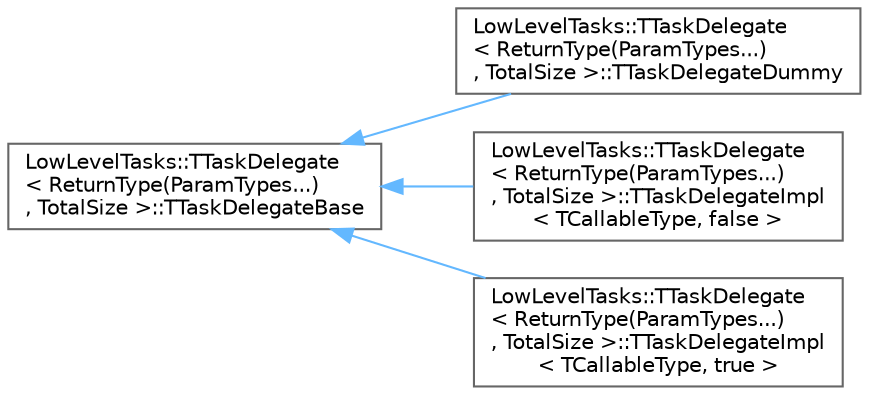 digraph "Graphical Class Hierarchy"
{
 // INTERACTIVE_SVG=YES
 // LATEX_PDF_SIZE
  bgcolor="transparent";
  edge [fontname=Helvetica,fontsize=10,labelfontname=Helvetica,labelfontsize=10];
  node [fontname=Helvetica,fontsize=10,shape=box,height=0.2,width=0.4];
  rankdir="LR";
  Node0 [id="Node000000",label="LowLevelTasks::TTaskDelegate\l\< ReturnType(ParamTypes...)\l, TotalSize \>::TTaskDelegateBase",height=0.2,width=0.4,color="grey40", fillcolor="white", style="filled",URL="$df/d05/structLowLevelTasks_1_1TTaskDelegate_3_01ReturnType_07ParamTypes_8_8_8_08_00_01TotalSize_01_4_1_1TTaskDelegateBase.html",tooltip=" "];
  Node0 -> Node1 [id="edge5664_Node000000_Node000001",dir="back",color="steelblue1",style="solid",tooltip=" "];
  Node1 [id="Node000001",label="LowLevelTasks::TTaskDelegate\l\< ReturnType(ParamTypes...)\l, TotalSize \>::TTaskDelegateDummy",height=0.2,width=0.4,color="grey40", fillcolor="white", style="filled",URL="$d5/da2/structLowLevelTasks_1_1TTaskDelegate_3_01ReturnType_07ParamTypes_8_8_8_08_00_01TotalSize_01_4_1_1TTaskDelegateDummy.html",tooltip=" "];
  Node0 -> Node2 [id="edge5665_Node000000_Node000002",dir="back",color="steelblue1",style="solid",tooltip=" "];
  Node2 [id="Node000002",label="LowLevelTasks::TTaskDelegate\l\< ReturnType(ParamTypes...)\l, TotalSize \>::TTaskDelegateImpl\l\< TCallableType, false \>",height=0.2,width=0.4,color="grey40", fillcolor="white", style="filled",URL="$d0/da6/structLowLevelTasks_1_1TTaskDelegate_3_01ReturnType_07ParamTypes_8_8_8_08_00_01TotalSize_01_4_1_dccb8c39fbf97ed05862ece8df018c4f.html",tooltip=" "];
  Node0 -> Node3 [id="edge5666_Node000000_Node000003",dir="back",color="steelblue1",style="solid",tooltip=" "];
  Node3 [id="Node000003",label="LowLevelTasks::TTaskDelegate\l\< ReturnType(ParamTypes...)\l, TotalSize \>::TTaskDelegateImpl\l\< TCallableType, true \>",height=0.2,width=0.4,color="grey40", fillcolor="white", style="filled",URL="$df/d95/structLowLevelTasks_1_1TTaskDelegate_3_01ReturnType_07ParamTypes_8_8_8_08_00_01TotalSize_01_4_1_ebfca0ca727d882be72a3faf47657acc.html",tooltip=" "];
}
